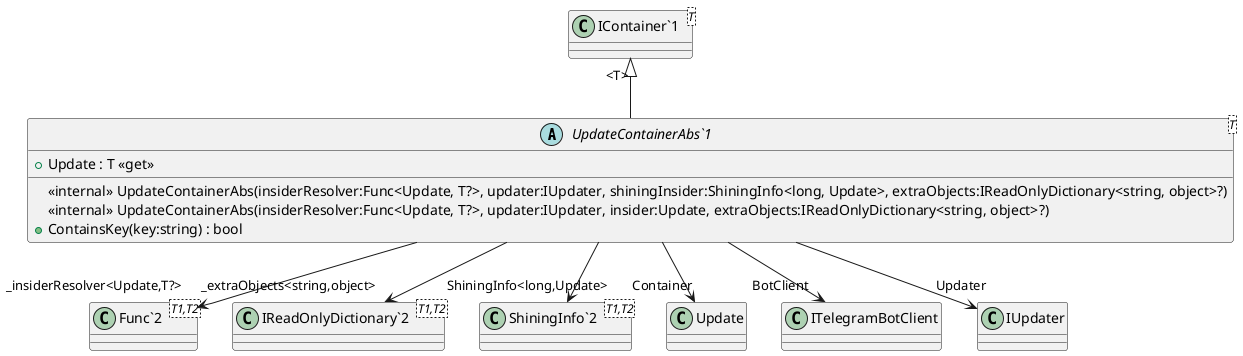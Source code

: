 @startuml
abstract class "UpdateContainerAbs`1"<T> {
    <<internal>> UpdateContainerAbs(insiderResolver:Func<Update, T?>, updater:IUpdater, shiningInsider:ShiningInfo<long, Update>, extraObjects:IReadOnlyDictionary<string, object>?)
    <<internal>> UpdateContainerAbs(insiderResolver:Func<Update, T?>, updater:IUpdater, insider:Update, extraObjects:IReadOnlyDictionary<string, object>?)
    + Update : T <<get>>
    + ContainsKey(key:string) : bool
}
class "IContainer`1"<T> {
}
class "Func`2"<T1,T2> {
}
class "IReadOnlyDictionary`2"<T1,T2> {
}
class "ShiningInfo`2"<T1,T2> {
}
"IContainer`1" "<T>" <|-- "UpdateContainerAbs`1"
"UpdateContainerAbs`1" --> "_insiderResolver<Update,T?>" "Func`2"
"UpdateContainerAbs`1" --> "_extraObjects<string,object>" "IReadOnlyDictionary`2"
"UpdateContainerAbs`1" --> "Container" Update
"UpdateContainerAbs`1" --> "BotClient" ITelegramBotClient
"UpdateContainerAbs`1" --> "ShiningInfo<long,Update>" "ShiningInfo`2"
"UpdateContainerAbs`1" --> "Updater" IUpdater
@enduml
